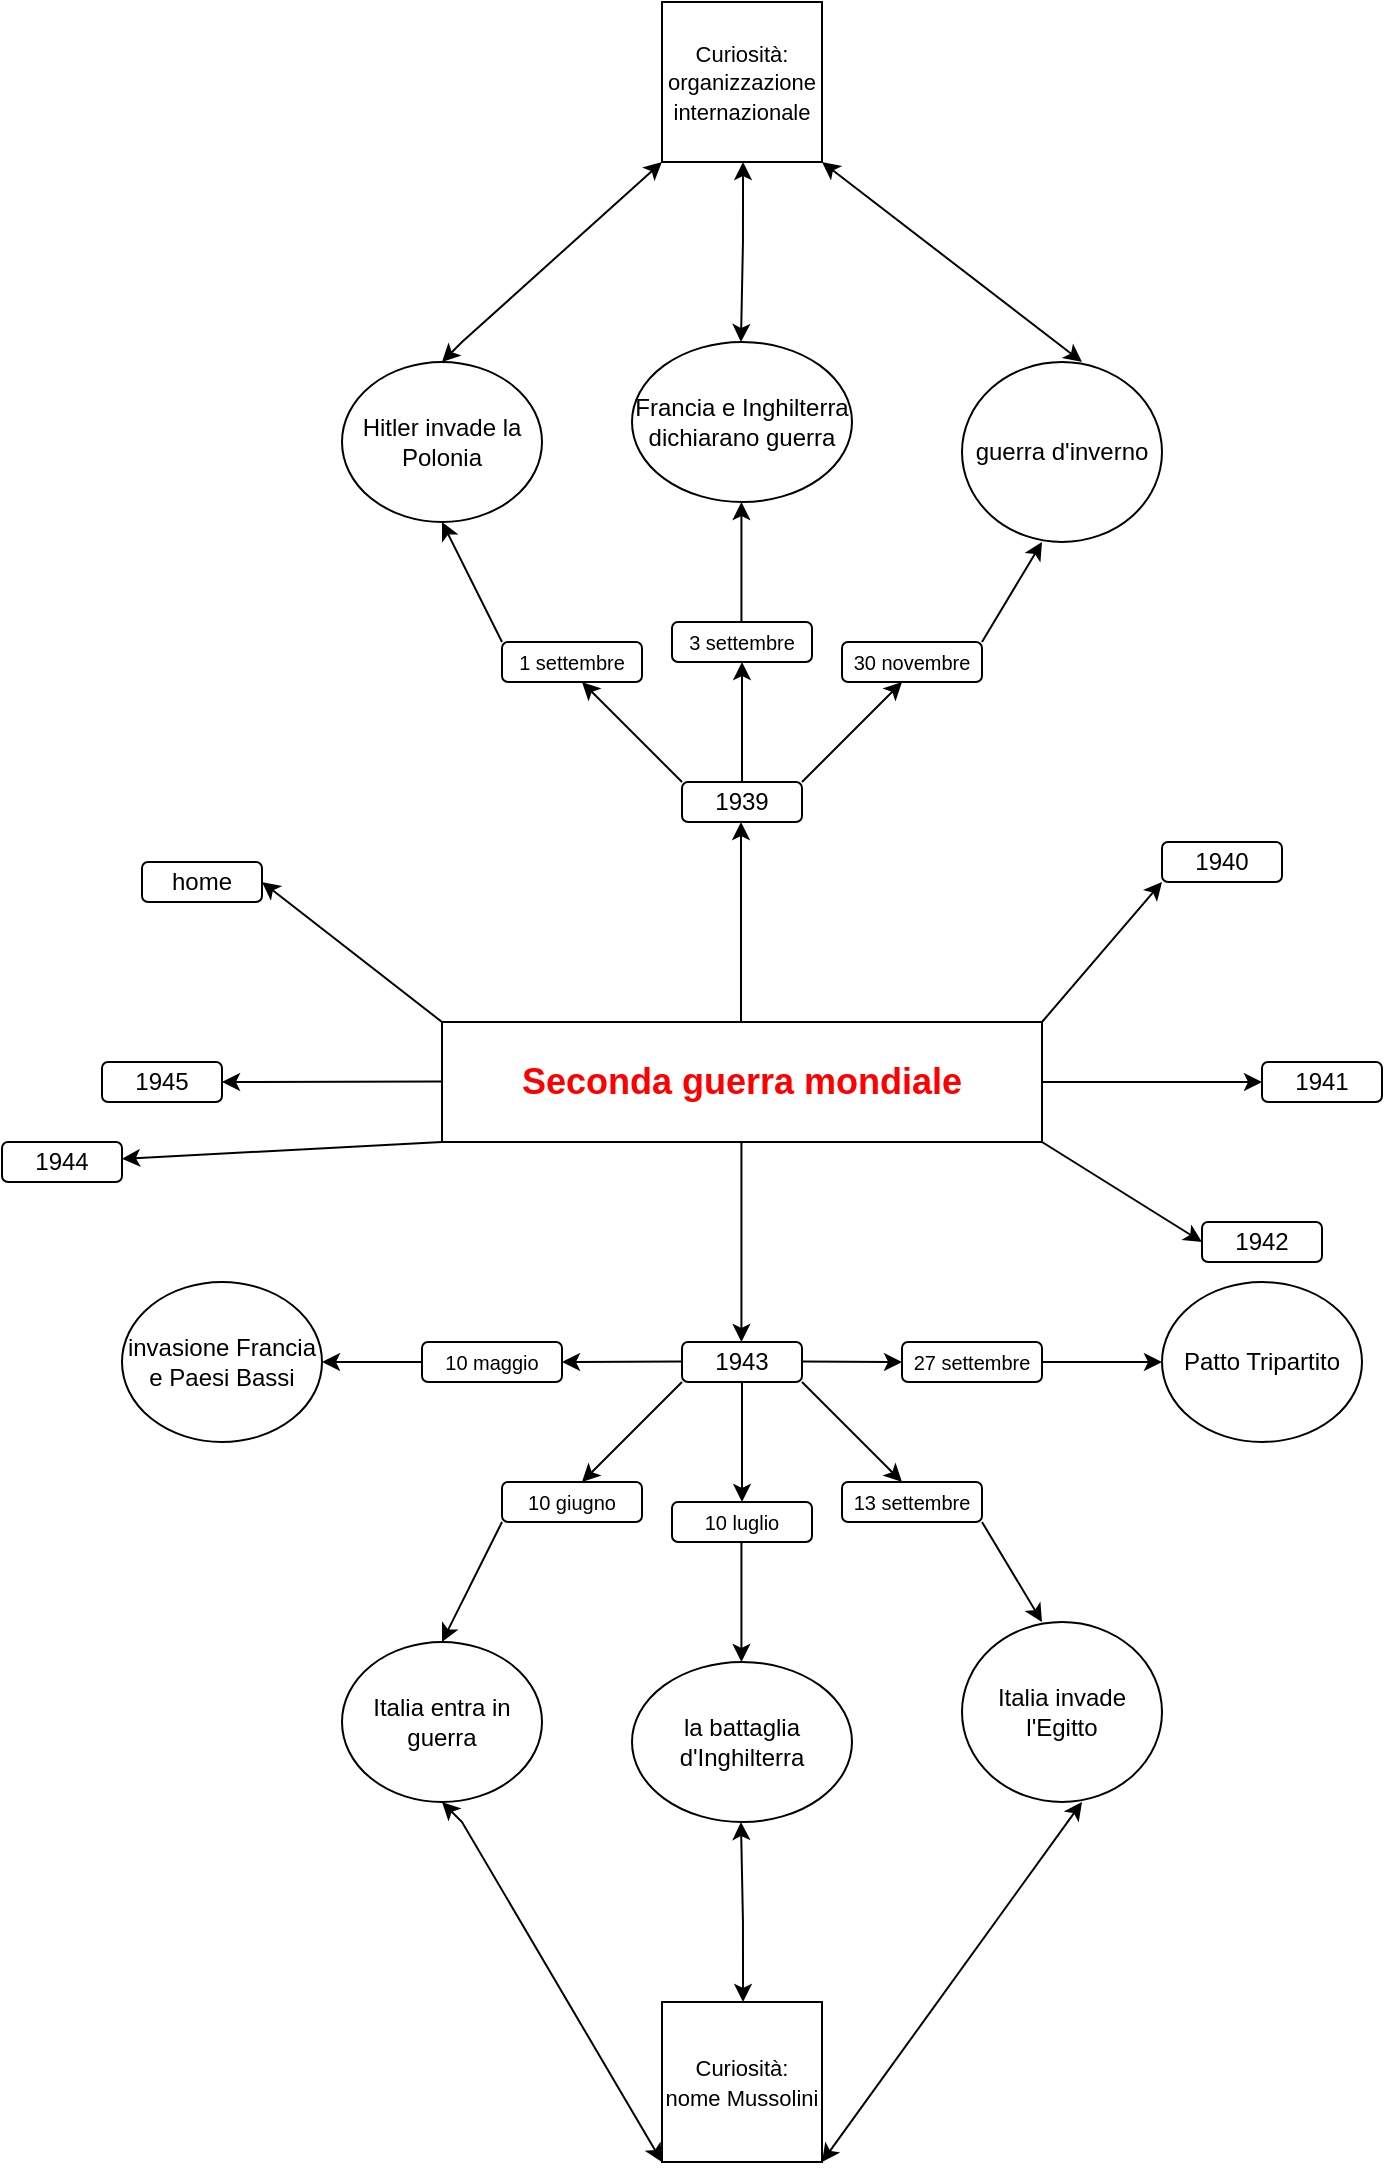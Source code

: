 <mxfile version="23.1.4" type="github">
  <diagram name="Pagina-1" id="_oNcsa9qoHgxWCWviPdT">
    <mxGraphModel dx="591" dy="1477" grid="1" gridSize="10" guides="1" tooltips="1" connect="1" arrows="1" fold="1" page="1" pageScale="1" pageWidth="827" pageHeight="1169" math="0" shadow="0">
      <root>
        <mxCell id="0" />
        <mxCell id="1" parent="0" />
        <mxCell id="4VFhlS4ESmcW9WaE1yyw-1" value="&lt;font color=&quot;#ff0000&quot; style=&quot;font-size: 18px;&quot;&gt;&lt;b&gt;Seconda guerra mondiale&lt;/b&gt;&lt;/font&gt;" style="rounded=0;whiteSpace=wrap;html=1;" vertex="1" parent="1">
          <mxGeometry x="270" y="270" width="300" height="60" as="geometry" />
        </mxCell>
        <mxCell id="4VFhlS4ESmcW9WaE1yyw-6" value="" style="endArrow=classic;html=1;rounded=0;" edge="1" parent="1">
          <mxGeometry width="50" height="50" relative="1" as="geometry">
            <mxPoint x="419.5" y="270" as="sourcePoint" />
            <mxPoint x="419.5" y="170" as="targetPoint" />
          </mxGeometry>
        </mxCell>
        <mxCell id="4VFhlS4ESmcW9WaE1yyw-8" value="" style="endArrow=classic;html=1;rounded=0;" edge="1" parent="1">
          <mxGeometry width="50" height="50" relative="1" as="geometry">
            <mxPoint x="570" y="270" as="sourcePoint" />
            <mxPoint x="630" y="200" as="targetPoint" />
          </mxGeometry>
        </mxCell>
        <mxCell id="4VFhlS4ESmcW9WaE1yyw-10" value="" style="endArrow=classic;html=1;rounded=0;exitX=1;exitY=0.5;exitDx=0;exitDy=0;" edge="1" parent="1" source="4VFhlS4ESmcW9WaE1yyw-1">
          <mxGeometry width="50" height="50" relative="1" as="geometry">
            <mxPoint x="660" y="350" as="sourcePoint" />
            <mxPoint x="680" y="300" as="targetPoint" />
          </mxGeometry>
        </mxCell>
        <mxCell id="4VFhlS4ESmcW9WaE1yyw-11" value="" style="endArrow=classic;html=1;rounded=0;" edge="1" parent="1">
          <mxGeometry width="50" height="50" relative="1" as="geometry">
            <mxPoint x="270" y="299.71" as="sourcePoint" />
            <mxPoint x="160" y="300" as="targetPoint" />
          </mxGeometry>
        </mxCell>
        <mxCell id="4VFhlS4ESmcW9WaE1yyw-12" value="" style="endArrow=classic;html=1;rounded=0;" edge="1" parent="1" source="4VFhlS4ESmcW9WaE1yyw-150">
          <mxGeometry width="50" height="50" relative="1" as="geometry">
            <mxPoint x="270" y="330" as="sourcePoint" />
            <mxPoint x="100" y="350" as="targetPoint" />
          </mxGeometry>
        </mxCell>
        <mxCell id="4VFhlS4ESmcW9WaE1yyw-13" value="" style="endArrow=classic;html=1;rounded=0;" edge="1" parent="1">
          <mxGeometry width="50" height="50" relative="1" as="geometry">
            <mxPoint x="419.71" y="330" as="sourcePoint" />
            <mxPoint x="419.71" y="430" as="targetPoint" />
          </mxGeometry>
        </mxCell>
        <mxCell id="4VFhlS4ESmcW9WaE1yyw-14" value="" style="endArrow=classic;html=1;rounded=0;" edge="1" parent="1">
          <mxGeometry width="50" height="50" relative="1" as="geometry">
            <mxPoint x="570" y="330" as="sourcePoint" />
            <mxPoint x="650" y="380" as="targetPoint" />
          </mxGeometry>
        </mxCell>
        <mxCell id="4VFhlS4ESmcW9WaE1yyw-15" value="" style="endArrow=classic;html=1;rounded=0;" edge="1" parent="1">
          <mxGeometry width="50" height="50" relative="1" as="geometry">
            <mxPoint x="270" y="270" as="sourcePoint" />
            <mxPoint x="180" y="200" as="targetPoint" />
          </mxGeometry>
        </mxCell>
        <mxCell id="4VFhlS4ESmcW9WaE1yyw-16" value="1939" style="rounded=1;whiteSpace=wrap;html=1;" vertex="1" parent="1">
          <mxGeometry x="390" y="150" width="60" height="20" as="geometry" />
        </mxCell>
        <mxCell id="4VFhlS4ESmcW9WaE1yyw-21" value="" style="endArrow=classic;html=1;rounded=0;" edge="1" parent="1">
          <mxGeometry width="50" height="50" relative="1" as="geometry">
            <mxPoint x="390" y="150" as="sourcePoint" />
            <mxPoint x="340" y="100" as="targetPoint" />
          </mxGeometry>
        </mxCell>
        <mxCell id="4VFhlS4ESmcW9WaE1yyw-22" value="" style="endArrow=classic;html=1;rounded=0;" edge="1" parent="1">
          <mxGeometry width="50" height="50" relative="1" as="geometry">
            <mxPoint x="450" y="150" as="sourcePoint" />
            <mxPoint x="500" y="100" as="targetPoint" />
            <Array as="points">
              <mxPoint x="490" y="110" />
            </Array>
          </mxGeometry>
        </mxCell>
        <mxCell id="4VFhlS4ESmcW9WaE1yyw-27" value="" style="endArrow=classic;html=1;rounded=0;" edge="1" parent="1" source="4VFhlS4ESmcW9WaE1yyw-44">
          <mxGeometry width="50" height="50" relative="1" as="geometry">
            <mxPoint x="420" y="150" as="sourcePoint" />
            <mxPoint x="420" y="90" as="targetPoint" />
            <Array as="points" />
          </mxGeometry>
        </mxCell>
        <mxCell id="4VFhlS4ESmcW9WaE1yyw-29" value="&lt;font style=&quot;font-size: 10px;&quot;&gt;1 settembre&lt;/font&gt;" style="rounded=1;whiteSpace=wrap;html=1;" vertex="1" parent="1">
          <mxGeometry x="300" y="80" width="70" height="20" as="geometry" />
        </mxCell>
        <mxCell id="4VFhlS4ESmcW9WaE1yyw-45" value="&lt;font style=&quot;font-size: 10px;&quot;&gt;30 novembre&lt;/font&gt;" style="rounded=1;whiteSpace=wrap;html=1;" vertex="1" parent="1">
          <mxGeometry x="470" y="80" width="70" height="20" as="geometry" />
        </mxCell>
        <mxCell id="4VFhlS4ESmcW9WaE1yyw-46" value="" style="endArrow=classic;html=1;rounded=0;" edge="1" parent="1" target="4VFhlS4ESmcW9WaE1yyw-44">
          <mxGeometry width="50" height="50" relative="1" as="geometry">
            <mxPoint x="420" y="150" as="sourcePoint" />
            <mxPoint x="420" y="90" as="targetPoint" />
            <Array as="points" />
          </mxGeometry>
        </mxCell>
        <mxCell id="4VFhlS4ESmcW9WaE1yyw-44" value="&lt;font style=&quot;font-size: 10px;&quot;&gt;3 settembre&lt;/font&gt;" style="rounded=1;whiteSpace=wrap;html=1;" vertex="1" parent="1">
          <mxGeometry x="385" y="70" width="70" height="20" as="geometry" />
        </mxCell>
        <mxCell id="4VFhlS4ESmcW9WaE1yyw-48" value="" style="endArrow=classic;html=1;rounded=0;" edge="1" parent="1">
          <mxGeometry width="50" height="50" relative="1" as="geometry">
            <mxPoint x="300" y="80" as="sourcePoint" />
            <mxPoint x="270" y="20" as="targetPoint" />
            <Array as="points" />
          </mxGeometry>
        </mxCell>
        <mxCell id="4VFhlS4ESmcW9WaE1yyw-49" value="" style="endArrow=classic;html=1;rounded=0;" edge="1" parent="1">
          <mxGeometry width="50" height="50" relative="1" as="geometry">
            <mxPoint x="419.71" y="70" as="sourcePoint" />
            <mxPoint x="419.71" y="10" as="targetPoint" />
            <Array as="points" />
          </mxGeometry>
        </mxCell>
        <mxCell id="4VFhlS4ESmcW9WaE1yyw-50" value="" style="endArrow=classic;html=1;rounded=0;" edge="1" parent="1">
          <mxGeometry width="50" height="50" relative="1" as="geometry">
            <mxPoint x="540" y="80" as="sourcePoint" />
            <mxPoint x="570" y="30" as="targetPoint" />
            <Array as="points" />
          </mxGeometry>
        </mxCell>
        <mxCell id="4VFhlS4ESmcW9WaE1yyw-51" value="Hitler invade la Polonia" style="ellipse;whiteSpace=wrap;html=1;" vertex="1" parent="1">
          <mxGeometry x="220" y="-60" width="100" height="80" as="geometry" />
        </mxCell>
        <mxCell id="4VFhlS4ESmcW9WaE1yyw-52" value="Francia e Inghilterra dichiarano guerra" style="ellipse;whiteSpace=wrap;html=1;" vertex="1" parent="1">
          <mxGeometry x="365" y="-70" width="110" height="80" as="geometry" />
        </mxCell>
        <mxCell id="4VFhlS4ESmcW9WaE1yyw-56" value="guerra d&#39;inverno" style="ellipse;whiteSpace=wrap;html=1;" vertex="1" parent="1">
          <mxGeometry x="530" y="-60" width="100" height="90" as="geometry" />
        </mxCell>
        <mxCell id="4VFhlS4ESmcW9WaE1yyw-58" value="&lt;font style=&quot;font-size: 11px;&quot;&gt;Curiosità:&lt;br&gt;organizzazione&lt;br&gt;internazionale&lt;/font&gt;" style="whiteSpace=wrap;html=1;aspect=fixed;" vertex="1" parent="1">
          <mxGeometry x="380" y="-240" width="80" height="80" as="geometry" />
        </mxCell>
        <mxCell id="4VFhlS4ESmcW9WaE1yyw-59" value="" style="endArrow=classic;startArrow=classic;html=1;rounded=0;entryX=0;entryY=1;entryDx=0;entryDy=0;" edge="1" parent="1" target="4VFhlS4ESmcW9WaE1yyw-58">
          <mxGeometry width="50" height="50" relative="1" as="geometry">
            <mxPoint x="270" y="-60" as="sourcePoint" />
            <mxPoint x="320" y="-110" as="targetPoint" />
            <Array as="points">
              <mxPoint x="280" y="-70" />
            </Array>
          </mxGeometry>
        </mxCell>
        <mxCell id="4VFhlS4ESmcW9WaE1yyw-61" value="" style="endArrow=classic;startArrow=classic;html=1;rounded=0;entryX=0.438;entryY=1;entryDx=0;entryDy=0;entryPerimeter=0;" edge="1" parent="1">
          <mxGeometry width="50" height="50" relative="1" as="geometry">
            <mxPoint x="419.48" y="-70" as="sourcePoint" />
            <mxPoint x="420.52" y="-160" as="targetPoint" />
            <Array as="points">
              <mxPoint x="420.48" y="-120" />
            </Array>
          </mxGeometry>
        </mxCell>
        <mxCell id="4VFhlS4ESmcW9WaE1yyw-62" value="" style="endArrow=classic;startArrow=classic;html=1;rounded=0;entryX=1;entryY=1;entryDx=0;entryDy=0;" edge="1" parent="1" target="4VFhlS4ESmcW9WaE1yyw-58">
          <mxGeometry width="50" height="50" relative="1" as="geometry">
            <mxPoint x="590" y="-60" as="sourcePoint" />
            <mxPoint x="640" y="-110" as="targetPoint" />
          </mxGeometry>
        </mxCell>
        <mxCell id="4VFhlS4ESmcW9WaE1yyw-114" value="invasione Francia e Paesi Bassi" style="ellipse;whiteSpace=wrap;html=1;" vertex="1" parent="1">
          <mxGeometry x="110" y="400" width="100" height="80" as="geometry" />
        </mxCell>
        <mxCell id="4VFhlS4ESmcW9WaE1yyw-116" value="Patto Tripartito" style="ellipse;whiteSpace=wrap;html=1;" vertex="1" parent="1">
          <mxGeometry x="630" y="400" width="100" height="80" as="geometry" />
        </mxCell>
        <mxCell id="4VFhlS4ESmcW9WaE1yyw-119" value="" style="group" vertex="1" connectable="0" parent="1">
          <mxGeometry x="220" y="430" width="410" height="410" as="geometry" />
        </mxCell>
        <mxCell id="4VFhlS4ESmcW9WaE1yyw-81" value="" style="group;flipV=1;" vertex="1" connectable="0" parent="4VFhlS4ESmcW9WaE1yyw-119">
          <mxGeometry width="410" height="410" as="geometry" />
        </mxCell>
        <mxCell id="4VFhlS4ESmcW9WaE1yyw-63" value="1943" style="rounded=1;whiteSpace=wrap;html=1;" vertex="1" parent="4VFhlS4ESmcW9WaE1yyw-81">
          <mxGeometry x="170" width="60" height="20" as="geometry" />
        </mxCell>
        <mxCell id="4VFhlS4ESmcW9WaE1yyw-64" value="" style="endArrow=classic;html=1;rounded=0;" edge="1" parent="4VFhlS4ESmcW9WaE1yyw-81">
          <mxGeometry width="50" height="50" relative="1" as="geometry">
            <mxPoint x="170" y="20" as="sourcePoint" />
            <mxPoint x="120" y="70" as="targetPoint" />
          </mxGeometry>
        </mxCell>
        <mxCell id="4VFhlS4ESmcW9WaE1yyw-65" value="" style="endArrow=classic;html=1;rounded=0;" edge="1" parent="4VFhlS4ESmcW9WaE1yyw-81">
          <mxGeometry width="50" height="50" relative="1" as="geometry">
            <mxPoint x="230" y="20" as="sourcePoint" />
            <mxPoint x="280" y="70" as="targetPoint" />
            <Array as="points">
              <mxPoint x="270" y="60" />
            </Array>
          </mxGeometry>
        </mxCell>
        <mxCell id="4VFhlS4ESmcW9WaE1yyw-66" value="" style="endArrow=classic;html=1;rounded=0;" edge="1" parent="4VFhlS4ESmcW9WaE1yyw-81" source="4VFhlS4ESmcW9WaE1yyw-70">
          <mxGeometry width="50" height="50" relative="1" as="geometry">
            <mxPoint x="200" y="20" as="sourcePoint" />
            <mxPoint x="200" y="80" as="targetPoint" />
            <Array as="points" />
          </mxGeometry>
        </mxCell>
        <mxCell id="4VFhlS4ESmcW9WaE1yyw-67" value="&lt;span style=&quot;font-size: 10px;&quot;&gt;10 giugno&lt;/span&gt;" style="rounded=1;whiteSpace=wrap;html=1;" vertex="1" parent="4VFhlS4ESmcW9WaE1yyw-81">
          <mxGeometry x="80" y="70" width="70" height="20" as="geometry" />
        </mxCell>
        <mxCell id="4VFhlS4ESmcW9WaE1yyw-68" value="&lt;span style=&quot;font-size: 10px;&quot;&gt;13 settembre&lt;/span&gt;" style="rounded=1;whiteSpace=wrap;html=1;" vertex="1" parent="4VFhlS4ESmcW9WaE1yyw-81">
          <mxGeometry x="250" y="70" width="70" height="20" as="geometry" />
        </mxCell>
        <mxCell id="4VFhlS4ESmcW9WaE1yyw-69" value="" style="endArrow=classic;html=1;rounded=0;" edge="1" parent="4VFhlS4ESmcW9WaE1yyw-81" target="4VFhlS4ESmcW9WaE1yyw-70">
          <mxGeometry width="50" height="50" relative="1" as="geometry">
            <mxPoint x="200" y="20" as="sourcePoint" />
            <mxPoint x="200" y="80" as="targetPoint" />
            <Array as="points" />
          </mxGeometry>
        </mxCell>
        <mxCell id="4VFhlS4ESmcW9WaE1yyw-70" value="&lt;span style=&quot;font-size: 10px;&quot;&gt;10 luglio&lt;/span&gt;" style="rounded=1;whiteSpace=wrap;html=1;" vertex="1" parent="4VFhlS4ESmcW9WaE1yyw-81">
          <mxGeometry x="165" y="80" width="70" height="20" as="geometry" />
        </mxCell>
        <mxCell id="4VFhlS4ESmcW9WaE1yyw-71" value="" style="endArrow=classic;html=1;rounded=0;" edge="1" parent="4VFhlS4ESmcW9WaE1yyw-81">
          <mxGeometry width="50" height="50" relative="1" as="geometry">
            <mxPoint x="80" y="90" as="sourcePoint" />
            <mxPoint x="50" y="150" as="targetPoint" />
            <Array as="points" />
          </mxGeometry>
        </mxCell>
        <mxCell id="4VFhlS4ESmcW9WaE1yyw-72" value="" style="endArrow=classic;html=1;rounded=0;" edge="1" parent="4VFhlS4ESmcW9WaE1yyw-81">
          <mxGeometry width="50" height="50" relative="1" as="geometry">
            <mxPoint x="199.71" y="100" as="sourcePoint" />
            <mxPoint x="199.71" y="160" as="targetPoint" />
            <Array as="points" />
          </mxGeometry>
        </mxCell>
        <mxCell id="4VFhlS4ESmcW9WaE1yyw-73" value="" style="endArrow=classic;html=1;rounded=0;" edge="1" parent="4VFhlS4ESmcW9WaE1yyw-81">
          <mxGeometry width="50" height="50" relative="1" as="geometry">
            <mxPoint x="320" y="90" as="sourcePoint" />
            <mxPoint x="350" y="140" as="targetPoint" />
            <Array as="points" />
          </mxGeometry>
        </mxCell>
        <mxCell id="4VFhlS4ESmcW9WaE1yyw-74" value="Italia entra in guerra" style="ellipse;whiteSpace=wrap;html=1;" vertex="1" parent="4VFhlS4ESmcW9WaE1yyw-81">
          <mxGeometry y="150" width="100" height="80" as="geometry" />
        </mxCell>
        <mxCell id="4VFhlS4ESmcW9WaE1yyw-75" value="la battaglia d&#39;Inghilterra" style="ellipse;whiteSpace=wrap;html=1;" vertex="1" parent="4VFhlS4ESmcW9WaE1yyw-81">
          <mxGeometry x="145" y="160" width="110" height="80" as="geometry" />
        </mxCell>
        <mxCell id="4VFhlS4ESmcW9WaE1yyw-76" value="Italia invade l&#39;Egitto" style="ellipse;whiteSpace=wrap;html=1;" vertex="1" parent="4VFhlS4ESmcW9WaE1yyw-81">
          <mxGeometry x="310" y="140" width="100" height="90" as="geometry" />
        </mxCell>
        <mxCell id="4VFhlS4ESmcW9WaE1yyw-77" value="&lt;font style=&quot;font-size: 11px;&quot;&gt;Curiosità:&lt;br&gt;nome Mussolini&lt;br&gt;&lt;/font&gt;" style="whiteSpace=wrap;html=1;aspect=fixed;" vertex="1" parent="4VFhlS4ESmcW9WaE1yyw-81">
          <mxGeometry x="160" y="330" width="80" height="80" as="geometry" />
        </mxCell>
        <mxCell id="4VFhlS4ESmcW9WaE1yyw-78" value="" style="endArrow=classic;startArrow=classic;html=1;rounded=0;entryX=0;entryY=1;entryDx=0;entryDy=0;" edge="1" parent="4VFhlS4ESmcW9WaE1yyw-81" target="4VFhlS4ESmcW9WaE1yyw-77">
          <mxGeometry width="50" height="50" relative="1" as="geometry">
            <mxPoint x="50" y="230" as="sourcePoint" />
            <mxPoint x="100" y="280" as="targetPoint" />
            <Array as="points">
              <mxPoint x="60" y="240" />
            </Array>
          </mxGeometry>
        </mxCell>
        <mxCell id="4VFhlS4ESmcW9WaE1yyw-79" value="" style="endArrow=classic;startArrow=classic;html=1;rounded=0;entryX=0.438;entryY=1;entryDx=0;entryDy=0;entryPerimeter=0;" edge="1" parent="4VFhlS4ESmcW9WaE1yyw-81">
          <mxGeometry width="50" height="50" relative="1" as="geometry">
            <mxPoint x="199.48" y="240" as="sourcePoint" />
            <mxPoint x="200.52" y="330" as="targetPoint" />
            <Array as="points">
              <mxPoint x="200.48" y="290" />
            </Array>
          </mxGeometry>
        </mxCell>
        <mxCell id="4VFhlS4ESmcW9WaE1yyw-80" value="" style="endArrow=classic;startArrow=classic;html=1;rounded=0;entryX=1;entryY=1;entryDx=0;entryDy=0;" edge="1" parent="4VFhlS4ESmcW9WaE1yyw-81" target="4VFhlS4ESmcW9WaE1yyw-77">
          <mxGeometry width="50" height="50" relative="1" as="geometry">
            <mxPoint x="370" y="230" as="sourcePoint" />
            <mxPoint x="420" y="280" as="targetPoint" />
          </mxGeometry>
        </mxCell>
        <mxCell id="4VFhlS4ESmcW9WaE1yyw-85" value="" style="endArrow=classic;html=1;rounded=0;" edge="1" parent="4VFhlS4ESmcW9WaE1yyw-81">
          <mxGeometry width="50" height="50" relative="1" as="geometry">
            <mxPoint x="230" y="9.74" as="sourcePoint" />
            <mxPoint x="280" y="10" as="targetPoint" />
          </mxGeometry>
        </mxCell>
        <mxCell id="4VFhlS4ESmcW9WaE1yyw-87" value="&lt;font style=&quot;font-size: 10px;&quot;&gt;27 settembre&lt;/font&gt;" style="rounded=1;whiteSpace=wrap;html=1;" vertex="1" parent="4VFhlS4ESmcW9WaE1yyw-81">
          <mxGeometry x="280" width="70" height="20" as="geometry" />
        </mxCell>
        <mxCell id="4VFhlS4ESmcW9WaE1yyw-88" value="" style="endArrow=classic;html=1;rounded=0;" edge="1" parent="4VFhlS4ESmcW9WaE1yyw-81">
          <mxGeometry width="50" height="50" relative="1" as="geometry">
            <mxPoint x="170" y="9.74" as="sourcePoint" />
            <mxPoint x="110" y="10" as="targetPoint" />
          </mxGeometry>
        </mxCell>
        <mxCell id="4VFhlS4ESmcW9WaE1yyw-112" value="&lt;font style=&quot;font-size: 10px;&quot;&gt;10 maggio&lt;/font&gt;" style="rounded=1;whiteSpace=wrap;html=1;" vertex="1" parent="4VFhlS4ESmcW9WaE1yyw-81">
          <mxGeometry x="40" width="70" height="20" as="geometry" />
        </mxCell>
        <mxCell id="4VFhlS4ESmcW9WaE1yyw-115" value="" style="endArrow=classic;html=1;rounded=0;entryX=1;entryY=0.5;entryDx=0;entryDy=0;" edge="1" parent="4VFhlS4ESmcW9WaE1yyw-119" target="4VFhlS4ESmcW9WaE1yyw-114">
          <mxGeometry width="50" height="50" relative="1" as="geometry">
            <mxPoint x="40" y="10" as="sourcePoint" />
            <mxPoint as="targetPoint" />
          </mxGeometry>
        </mxCell>
        <mxCell id="4VFhlS4ESmcW9WaE1yyw-118" value="" style="endArrow=classic;html=1;rounded=0;" edge="1" parent="4VFhlS4ESmcW9WaE1yyw-119">
          <mxGeometry width="50" height="50" relative="1" as="geometry">
            <mxPoint x="350" y="10" as="sourcePoint" />
            <mxPoint x="410" y="10" as="targetPoint" />
            <Array as="points" />
          </mxGeometry>
        </mxCell>
        <mxCell id="4VFhlS4ESmcW9WaE1yyw-147" value="1941" style="rounded=1;whiteSpace=wrap;html=1;" vertex="1" parent="1">
          <mxGeometry x="680" y="290" width="60" height="20" as="geometry" />
        </mxCell>
        <mxCell id="4VFhlS4ESmcW9WaE1yyw-148" value="1940" style="rounded=1;whiteSpace=wrap;html=1;" vertex="1" parent="1">
          <mxGeometry x="630" y="180" width="60" height="20" as="geometry" />
        </mxCell>
        <mxCell id="4VFhlS4ESmcW9WaE1yyw-149" value="1942" style="rounded=1;whiteSpace=wrap;html=1;" vertex="1" parent="1">
          <mxGeometry x="650" y="370" width="60" height="20" as="geometry" />
        </mxCell>
        <mxCell id="4VFhlS4ESmcW9WaE1yyw-151" value="" style="endArrow=classic;html=1;rounded=0;" edge="1" parent="1" target="4VFhlS4ESmcW9WaE1yyw-150">
          <mxGeometry width="50" height="50" relative="1" as="geometry">
            <mxPoint x="270" y="330" as="sourcePoint" />
            <mxPoint x="100" y="350" as="targetPoint" />
          </mxGeometry>
        </mxCell>
        <mxCell id="4VFhlS4ESmcW9WaE1yyw-150" value="1944" style="rounded=1;whiteSpace=wrap;html=1;" vertex="1" parent="1">
          <mxGeometry x="50" y="330" width="60" height="20" as="geometry" />
        </mxCell>
        <mxCell id="4VFhlS4ESmcW9WaE1yyw-152" value="1945" style="rounded=1;whiteSpace=wrap;html=1;" vertex="1" parent="1">
          <mxGeometry x="100" y="290" width="60" height="20" as="geometry" />
        </mxCell>
        <mxCell id="4VFhlS4ESmcW9WaE1yyw-153" value="home" style="rounded=1;whiteSpace=wrap;html=1;" vertex="1" parent="1">
          <mxGeometry x="120" y="190" width="60" height="20" as="geometry" />
        </mxCell>
      </root>
    </mxGraphModel>
  </diagram>
</mxfile>
